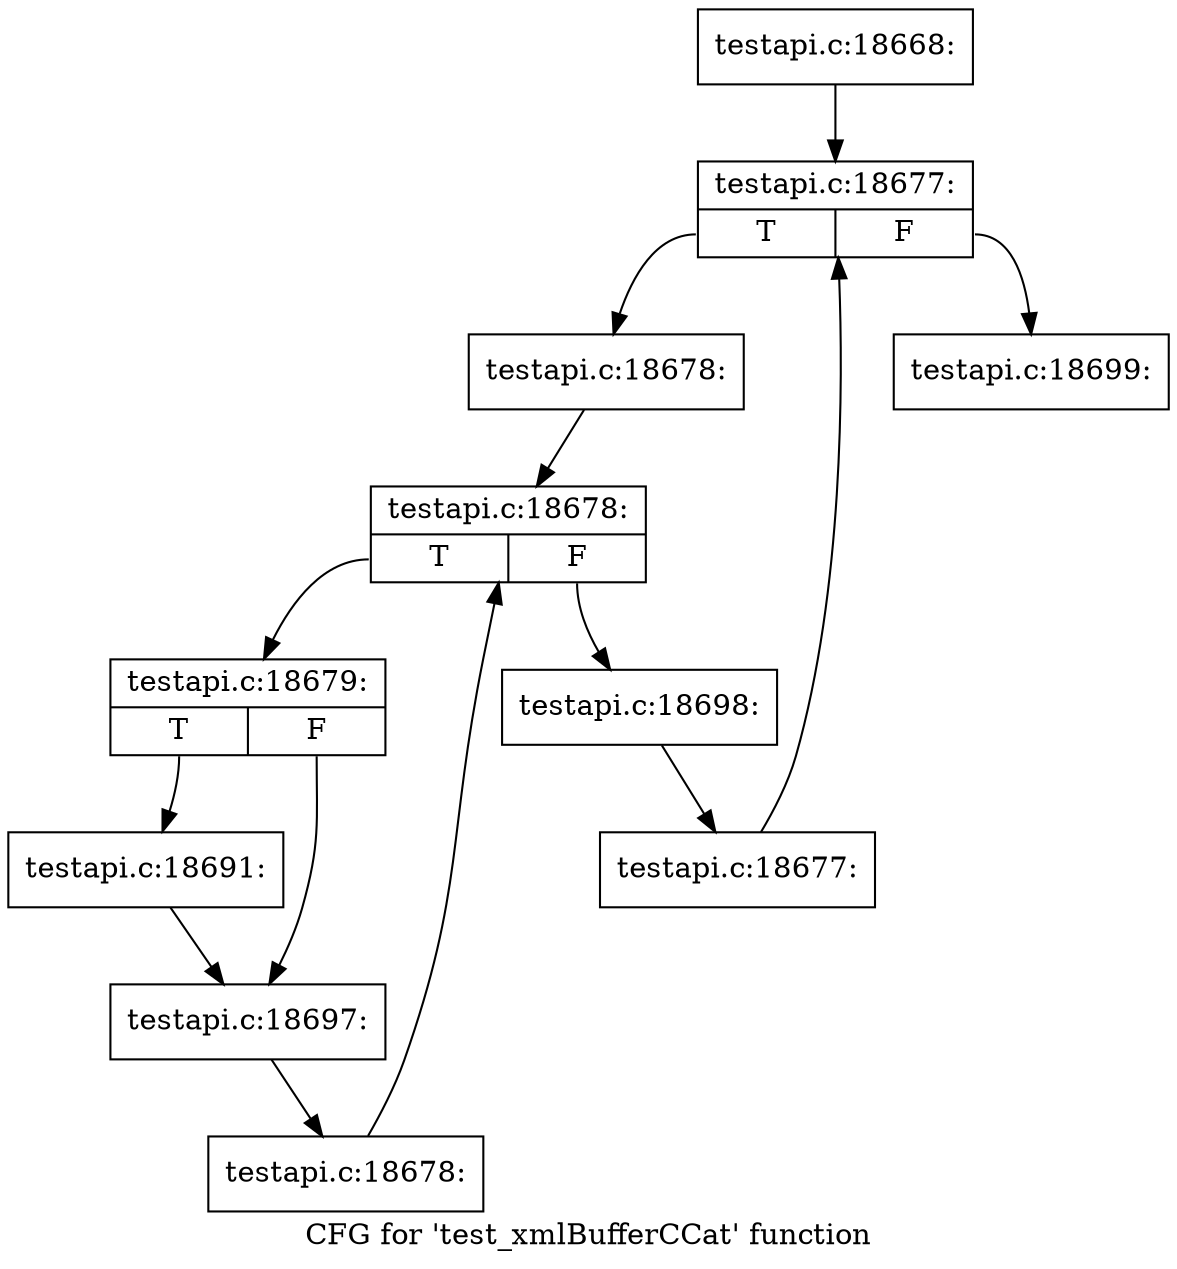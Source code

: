 digraph "CFG for 'test_xmlBufferCCat' function" {
	label="CFG for 'test_xmlBufferCCat' function";

	Node0x4afad70 [shape=record,label="{testapi.c:18668:}"];
	Node0x4afad70 -> Node0x4b09790;
	Node0x4b09790 [shape=record,label="{testapi.c:18677:|{<s0>T|<s1>F}}"];
	Node0x4b09790:s0 -> Node0x4b09a70;
	Node0x4b09790:s1 -> Node0x4b095f0;
	Node0x4b09a70 [shape=record,label="{testapi.c:18678:}"];
	Node0x4b09a70 -> Node0x4b09e60;
	Node0x4b09e60 [shape=record,label="{testapi.c:18678:|{<s0>T|<s1>F}}"];
	Node0x4b09e60:s0 -> Node0x4b0a0e0;
	Node0x4b09e60:s1 -> Node0x4b09d40;
	Node0x4b0a0e0 [shape=record,label="{testapi.c:18679:|{<s0>T|<s1>F}}"];
	Node0x4b0a0e0:s0 -> Node0x4b0b230;
	Node0x4b0a0e0:s1 -> Node0x4b0b560;
	Node0x4b0b230 [shape=record,label="{testapi.c:18691:}"];
	Node0x4b0b230 -> Node0x4b0b560;
	Node0x4b0b560 [shape=record,label="{testapi.c:18697:}"];
	Node0x4b0b560 -> Node0x4b0a050;
	Node0x4b0a050 [shape=record,label="{testapi.c:18678:}"];
	Node0x4b0a050 -> Node0x4b09e60;
	Node0x4b09d40 [shape=record,label="{testapi.c:18698:}"];
	Node0x4b09d40 -> Node0x4b099e0;
	Node0x4b099e0 [shape=record,label="{testapi.c:18677:}"];
	Node0x4b099e0 -> Node0x4b09790;
	Node0x4b095f0 [shape=record,label="{testapi.c:18699:}"];
}
